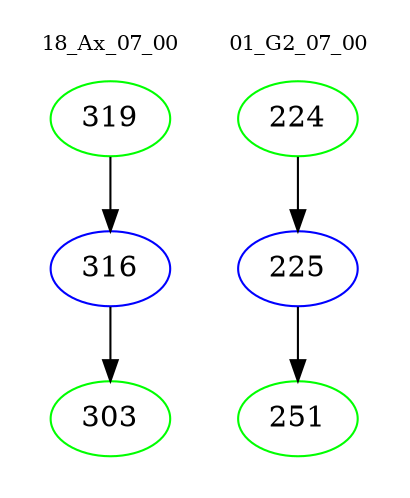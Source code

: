 digraph{
subgraph cluster_0 {
color = white
label = "18_Ax_07_00";
fontsize=10;
T0_319 [label="319", color="green"]
T0_319 -> T0_316 [color="black"]
T0_316 [label="316", color="blue"]
T0_316 -> T0_303 [color="black"]
T0_303 [label="303", color="green"]
}
subgraph cluster_1 {
color = white
label = "01_G2_07_00";
fontsize=10;
T1_224 [label="224", color="green"]
T1_224 -> T1_225 [color="black"]
T1_225 [label="225", color="blue"]
T1_225 -> T1_251 [color="black"]
T1_251 [label="251", color="green"]
}
}
